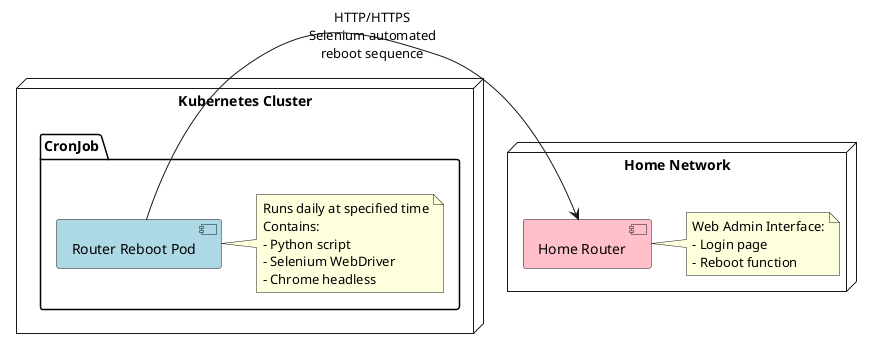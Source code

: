 @startuml Router Reboot Architecture

node "Kubernetes Cluster" {
  package "CronJob" {
    [Router Reboot Pod] as pod #LightBlue
    note right of pod
      Runs daily at specified time
      Contains:
      - Python script
      - Selenium WebDriver
      - Chrome headless
    end note
  }
}

node "Home Network" {
  [Home Router] as router #Pink
  note right of router
    Web Admin Interface:
    - Login page
    - Reboot function
  end note
}

pod -right-> router : HTTP/HTTPS\nSelenium automated\nreboot sequence

@enduml
